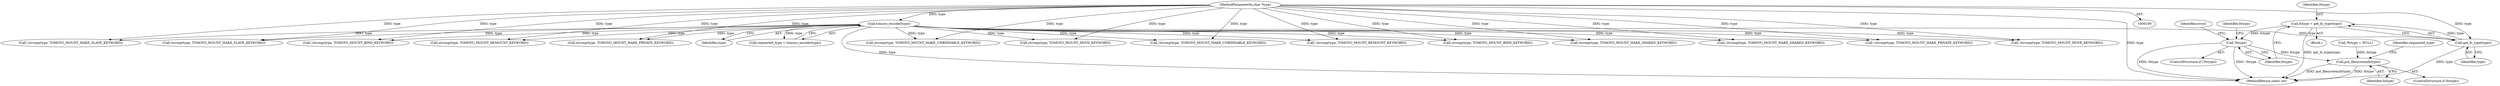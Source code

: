 digraph "0_linux_4e78c724d47e2342aa8fde61f6b8536f662f795f@pointer" {
"1000228" [label="(Call,fstype = get_fs_type(type))"];
"1000230" [label="(Call,get_fs_type(type))"];
"1000113" [label="(MethodParameterIn,char *type)"];
"1000147" [label="(Call,tomoyo_encode(type))"];
"1000233" [label="(Call,!fstype)"];
"1000383" [label="(Call,put_filesystem(fstype))"];
"1000234" [label="(Identifier,fstype)"];
"1000227" [label="(Block,)"];
"1000389" [label="(MethodReturn,static int)"];
"1000214" [label="(Call,strcmp(type, TOMOYO_MOUNT_BIND_KEYWORD))"];
"1000201" [label="(Call,!strcmp(type, TOMOYO_MOUNT_MAKE_SLAVE_KEYWORD))"];
"1000147" [label="(Call,tomoyo_encode(type))"];
"1000202" [label="(Call,strcmp(type, TOMOYO_MOUNT_MAKE_SLAVE_KEYWORD))"];
"1000213" [label="(Call,!strcmp(type, TOMOYO_MOUNT_BIND_KEYWORD))"];
"1000184" [label="(Call,strcmp(type, TOMOYO_MOUNT_REMOUNT_KEYWORD))"];
"1000197" [label="(Call,strcmp(type, TOMOYO_MOUNT_MAKE_PRIVATE_KEYWORD))"];
"1000383" [label="(Call,put_filesystem(fstype))"];
"1000233" [label="(Call,!fstype)"];
"1000229" [label="(Identifier,fstype)"];
"1000232" [label="(ControlStructure,if (!fstype))"];
"1000118" [label="(Call,*fstype = NULL)"];
"1000192" [label="(Call,strcmp(type, TOMOYO_MOUNT_MAKE_UNBINDABLE_KEYWORD))"];
"1000231" [label="(Identifier,type)"];
"1000218" [label="(Call,strcmp(type, TOMOYO_MOUNT_MOVE_KEYWORD))"];
"1000228" [label="(Call,fstype = get_fs_type(type))"];
"1000191" [label="(Call,!strcmp(type, TOMOYO_MOUNT_MAKE_UNBINDABLE_KEYWORD))"];
"1000384" [label="(Identifier,fstype)"];
"1000148" [label="(Identifier,type)"];
"1000183" [label="(Call,!strcmp(type, TOMOYO_MOUNT_REMOUNT_KEYWORD))"];
"1000113" [label="(MethodParameterIn,char *type)"];
"1000237" [label="(Identifier,error)"];
"1000381" [label="(ControlStructure,if (fstype))"];
"1000230" [label="(Call,get_fs_type(type))"];
"1000206" [label="(Call,strcmp(type, TOMOYO_MOUNT_MAKE_SHARED_KEYWORD))"];
"1000145" [label="(Call,requested_type = tomoyo_encode(type))"];
"1000386" [label="(Identifier,requested_type)"];
"1000205" [label="(Call,!strcmp(type, TOMOYO_MOUNT_MAKE_SHARED_KEYWORD))"];
"1000244" [label="(Identifier,fstype)"];
"1000196" [label="(Call,!strcmp(type, TOMOYO_MOUNT_MAKE_PRIVATE_KEYWORD))"];
"1000217" [label="(Call,!strcmp(type, TOMOYO_MOUNT_MOVE_KEYWORD))"];
"1000228" -> "1000227"  [label="AST: "];
"1000228" -> "1000230"  [label="CFG: "];
"1000229" -> "1000228"  [label="AST: "];
"1000230" -> "1000228"  [label="AST: "];
"1000234" -> "1000228"  [label="CFG: "];
"1000228" -> "1000389"  [label="DDG: get_fs_type(type)"];
"1000230" -> "1000228"  [label="DDG: type"];
"1000228" -> "1000233"  [label="DDG: fstype"];
"1000230" -> "1000231"  [label="CFG: "];
"1000231" -> "1000230"  [label="AST: "];
"1000230" -> "1000389"  [label="DDG: type"];
"1000113" -> "1000230"  [label="DDG: type"];
"1000147" -> "1000230"  [label="DDG: type"];
"1000113" -> "1000109"  [label="AST: "];
"1000113" -> "1000389"  [label="DDG: type"];
"1000113" -> "1000147"  [label="DDG: type"];
"1000113" -> "1000183"  [label="DDG: type"];
"1000113" -> "1000184"  [label="DDG: type"];
"1000113" -> "1000191"  [label="DDG: type"];
"1000113" -> "1000192"  [label="DDG: type"];
"1000113" -> "1000196"  [label="DDG: type"];
"1000113" -> "1000197"  [label="DDG: type"];
"1000113" -> "1000201"  [label="DDG: type"];
"1000113" -> "1000202"  [label="DDG: type"];
"1000113" -> "1000205"  [label="DDG: type"];
"1000113" -> "1000206"  [label="DDG: type"];
"1000113" -> "1000213"  [label="DDG: type"];
"1000113" -> "1000214"  [label="DDG: type"];
"1000113" -> "1000217"  [label="DDG: type"];
"1000113" -> "1000218"  [label="DDG: type"];
"1000147" -> "1000145"  [label="AST: "];
"1000147" -> "1000148"  [label="CFG: "];
"1000148" -> "1000147"  [label="AST: "];
"1000145" -> "1000147"  [label="CFG: "];
"1000147" -> "1000389"  [label="DDG: type"];
"1000147" -> "1000145"  [label="DDG: type"];
"1000147" -> "1000183"  [label="DDG: type"];
"1000147" -> "1000184"  [label="DDG: type"];
"1000147" -> "1000191"  [label="DDG: type"];
"1000147" -> "1000192"  [label="DDG: type"];
"1000147" -> "1000196"  [label="DDG: type"];
"1000147" -> "1000197"  [label="DDG: type"];
"1000147" -> "1000201"  [label="DDG: type"];
"1000147" -> "1000202"  [label="DDG: type"];
"1000147" -> "1000205"  [label="DDG: type"];
"1000147" -> "1000206"  [label="DDG: type"];
"1000147" -> "1000213"  [label="DDG: type"];
"1000147" -> "1000214"  [label="DDG: type"];
"1000147" -> "1000217"  [label="DDG: type"];
"1000147" -> "1000218"  [label="DDG: type"];
"1000233" -> "1000232"  [label="AST: "];
"1000233" -> "1000234"  [label="CFG: "];
"1000234" -> "1000233"  [label="AST: "];
"1000237" -> "1000233"  [label="CFG: "];
"1000244" -> "1000233"  [label="CFG: "];
"1000233" -> "1000389"  [label="DDG: !fstype"];
"1000233" -> "1000389"  [label="DDG: fstype"];
"1000233" -> "1000383"  [label="DDG: fstype"];
"1000383" -> "1000381"  [label="AST: "];
"1000383" -> "1000384"  [label="CFG: "];
"1000384" -> "1000383"  [label="AST: "];
"1000386" -> "1000383"  [label="CFG: "];
"1000383" -> "1000389"  [label="DDG: put_filesystem(fstype)"];
"1000383" -> "1000389"  [label="DDG: fstype"];
"1000118" -> "1000383"  [label="DDG: fstype"];
}

